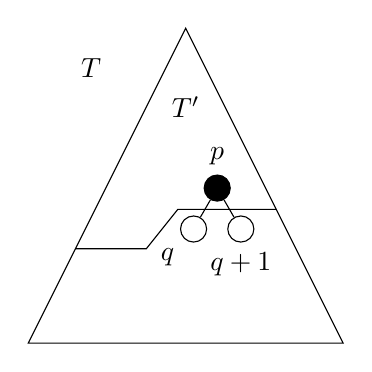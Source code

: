 \begin{tikzpicture}[child/.style={draw,circle},father/.style={child,fill}]
  \draw (0,0) -- (4,0) -- (2,4) -- cycle;
  \draw (0.6,1.2) -- (1.5,1.2) -- (1.9,1.7) -- (3.15,1.7);
  \node (p) [father,label=above:{$p$}] at (2.4,1.97) {};
  \node (q) [child,label=below left:{$q$}] at (2.1,1.45) {};
  \node (qp) [child,label=below:{$q+1$}] at (2.7,1.45) {};
  \draw (p) -- (q);
  \draw (p) -- (qp);
  \node at (2,3) {$T'$};
  \node at (0.8,3.5) {$T$};
\end{tikzpicture}
